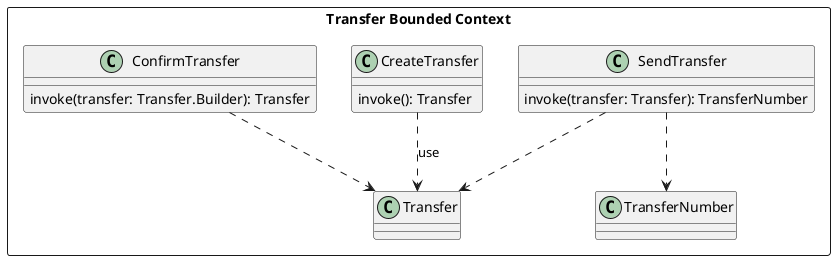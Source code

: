 @startuml

package "Transfer Bounded Context" <<Rectangle>> {
    class Transfer
    class TransferNumber

    class CreateTransfer {
        invoke(): Transfer
    }
    CreateTransfer ..> Transfer : use

    class SendTransfer {
        invoke(transfer: Transfer): TransferNumber
    }
    SendTransfer ..> Transfer
    SendTransfer ..> TransferNumber

    class ConfirmTransfer {
        invoke(transfer: Transfer.Builder): Transfer
    }
    ConfirmTransfer ..> Transfer
}

@enduml